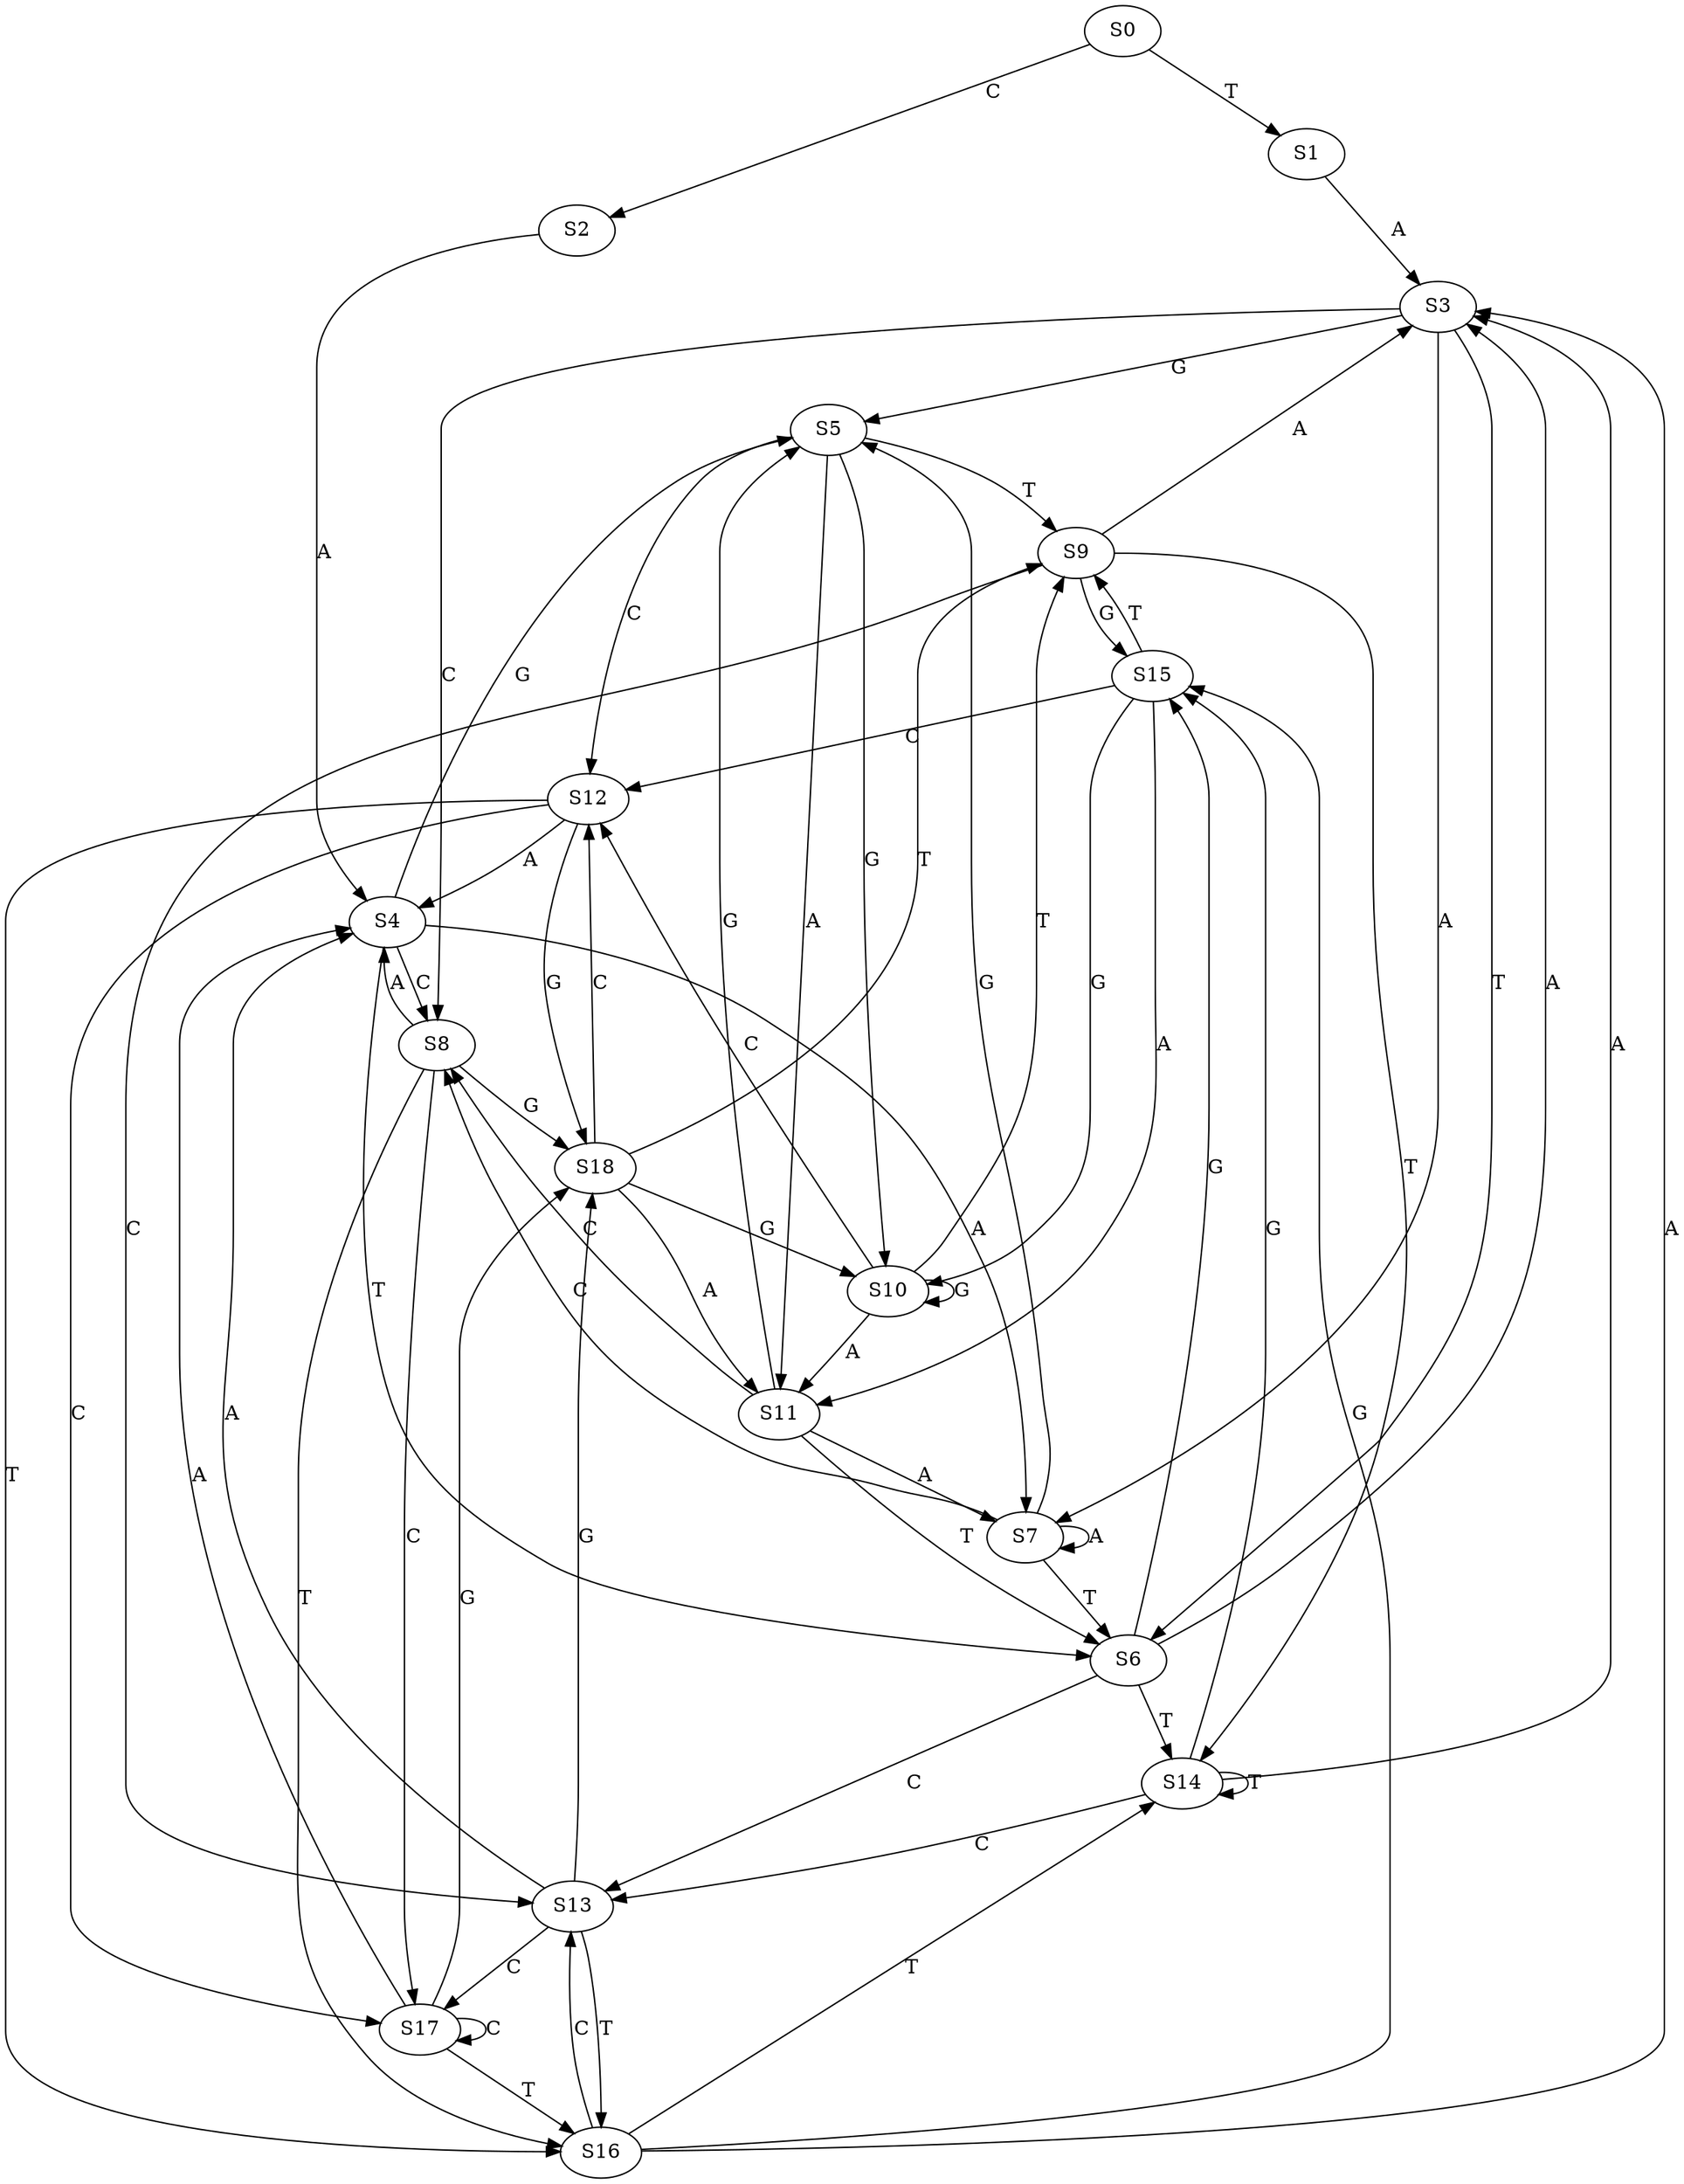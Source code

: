 strict digraph  {
	S0 -> S1 [ label = T ];
	S0 -> S2 [ label = C ];
	S1 -> S3 [ label = A ];
	S2 -> S4 [ label = A ];
	S3 -> S5 [ label = G ];
	S3 -> S6 [ label = T ];
	S3 -> S7 [ label = A ];
	S3 -> S8 [ label = C ];
	S4 -> S5 [ label = G ];
	S4 -> S6 [ label = T ];
	S4 -> S8 [ label = C ];
	S4 -> S7 [ label = A ];
	S5 -> S9 [ label = T ];
	S5 -> S10 [ label = G ];
	S5 -> S11 [ label = A ];
	S5 -> S12 [ label = C ];
	S6 -> S3 [ label = A ];
	S6 -> S13 [ label = C ];
	S6 -> S14 [ label = T ];
	S6 -> S15 [ label = G ];
	S7 -> S6 [ label = T ];
	S7 -> S8 [ label = C ];
	S7 -> S5 [ label = G ];
	S7 -> S7 [ label = A ];
	S8 -> S4 [ label = A ];
	S8 -> S16 [ label = T ];
	S8 -> S17 [ label = C ];
	S8 -> S18 [ label = G ];
	S9 -> S3 [ label = A ];
	S9 -> S13 [ label = C ];
	S9 -> S15 [ label = G ];
	S9 -> S14 [ label = T ];
	S10 -> S11 [ label = A ];
	S10 -> S9 [ label = T ];
	S10 -> S10 [ label = G ];
	S10 -> S12 [ label = C ];
	S11 -> S5 [ label = G ];
	S11 -> S7 [ label = A ];
	S11 -> S8 [ label = C ];
	S11 -> S6 [ label = T ];
	S12 -> S17 [ label = C ];
	S12 -> S16 [ label = T ];
	S12 -> S18 [ label = G ];
	S12 -> S4 [ label = A ];
	S13 -> S16 [ label = T ];
	S13 -> S18 [ label = G ];
	S13 -> S17 [ label = C ];
	S13 -> S4 [ label = A ];
	S14 -> S13 [ label = C ];
	S14 -> S15 [ label = G ];
	S14 -> S14 [ label = T ];
	S14 -> S3 [ label = A ];
	S15 -> S11 [ label = A ];
	S15 -> S9 [ label = T ];
	S15 -> S12 [ label = C ];
	S15 -> S10 [ label = G ];
	S16 -> S15 [ label = G ];
	S16 -> S13 [ label = C ];
	S16 -> S3 [ label = A ];
	S16 -> S14 [ label = T ];
	S17 -> S18 [ label = G ];
	S17 -> S17 [ label = C ];
	S17 -> S4 [ label = A ];
	S17 -> S16 [ label = T ];
	S18 -> S10 [ label = G ];
	S18 -> S9 [ label = T ];
	S18 -> S11 [ label = A ];
	S18 -> S12 [ label = C ];
}

